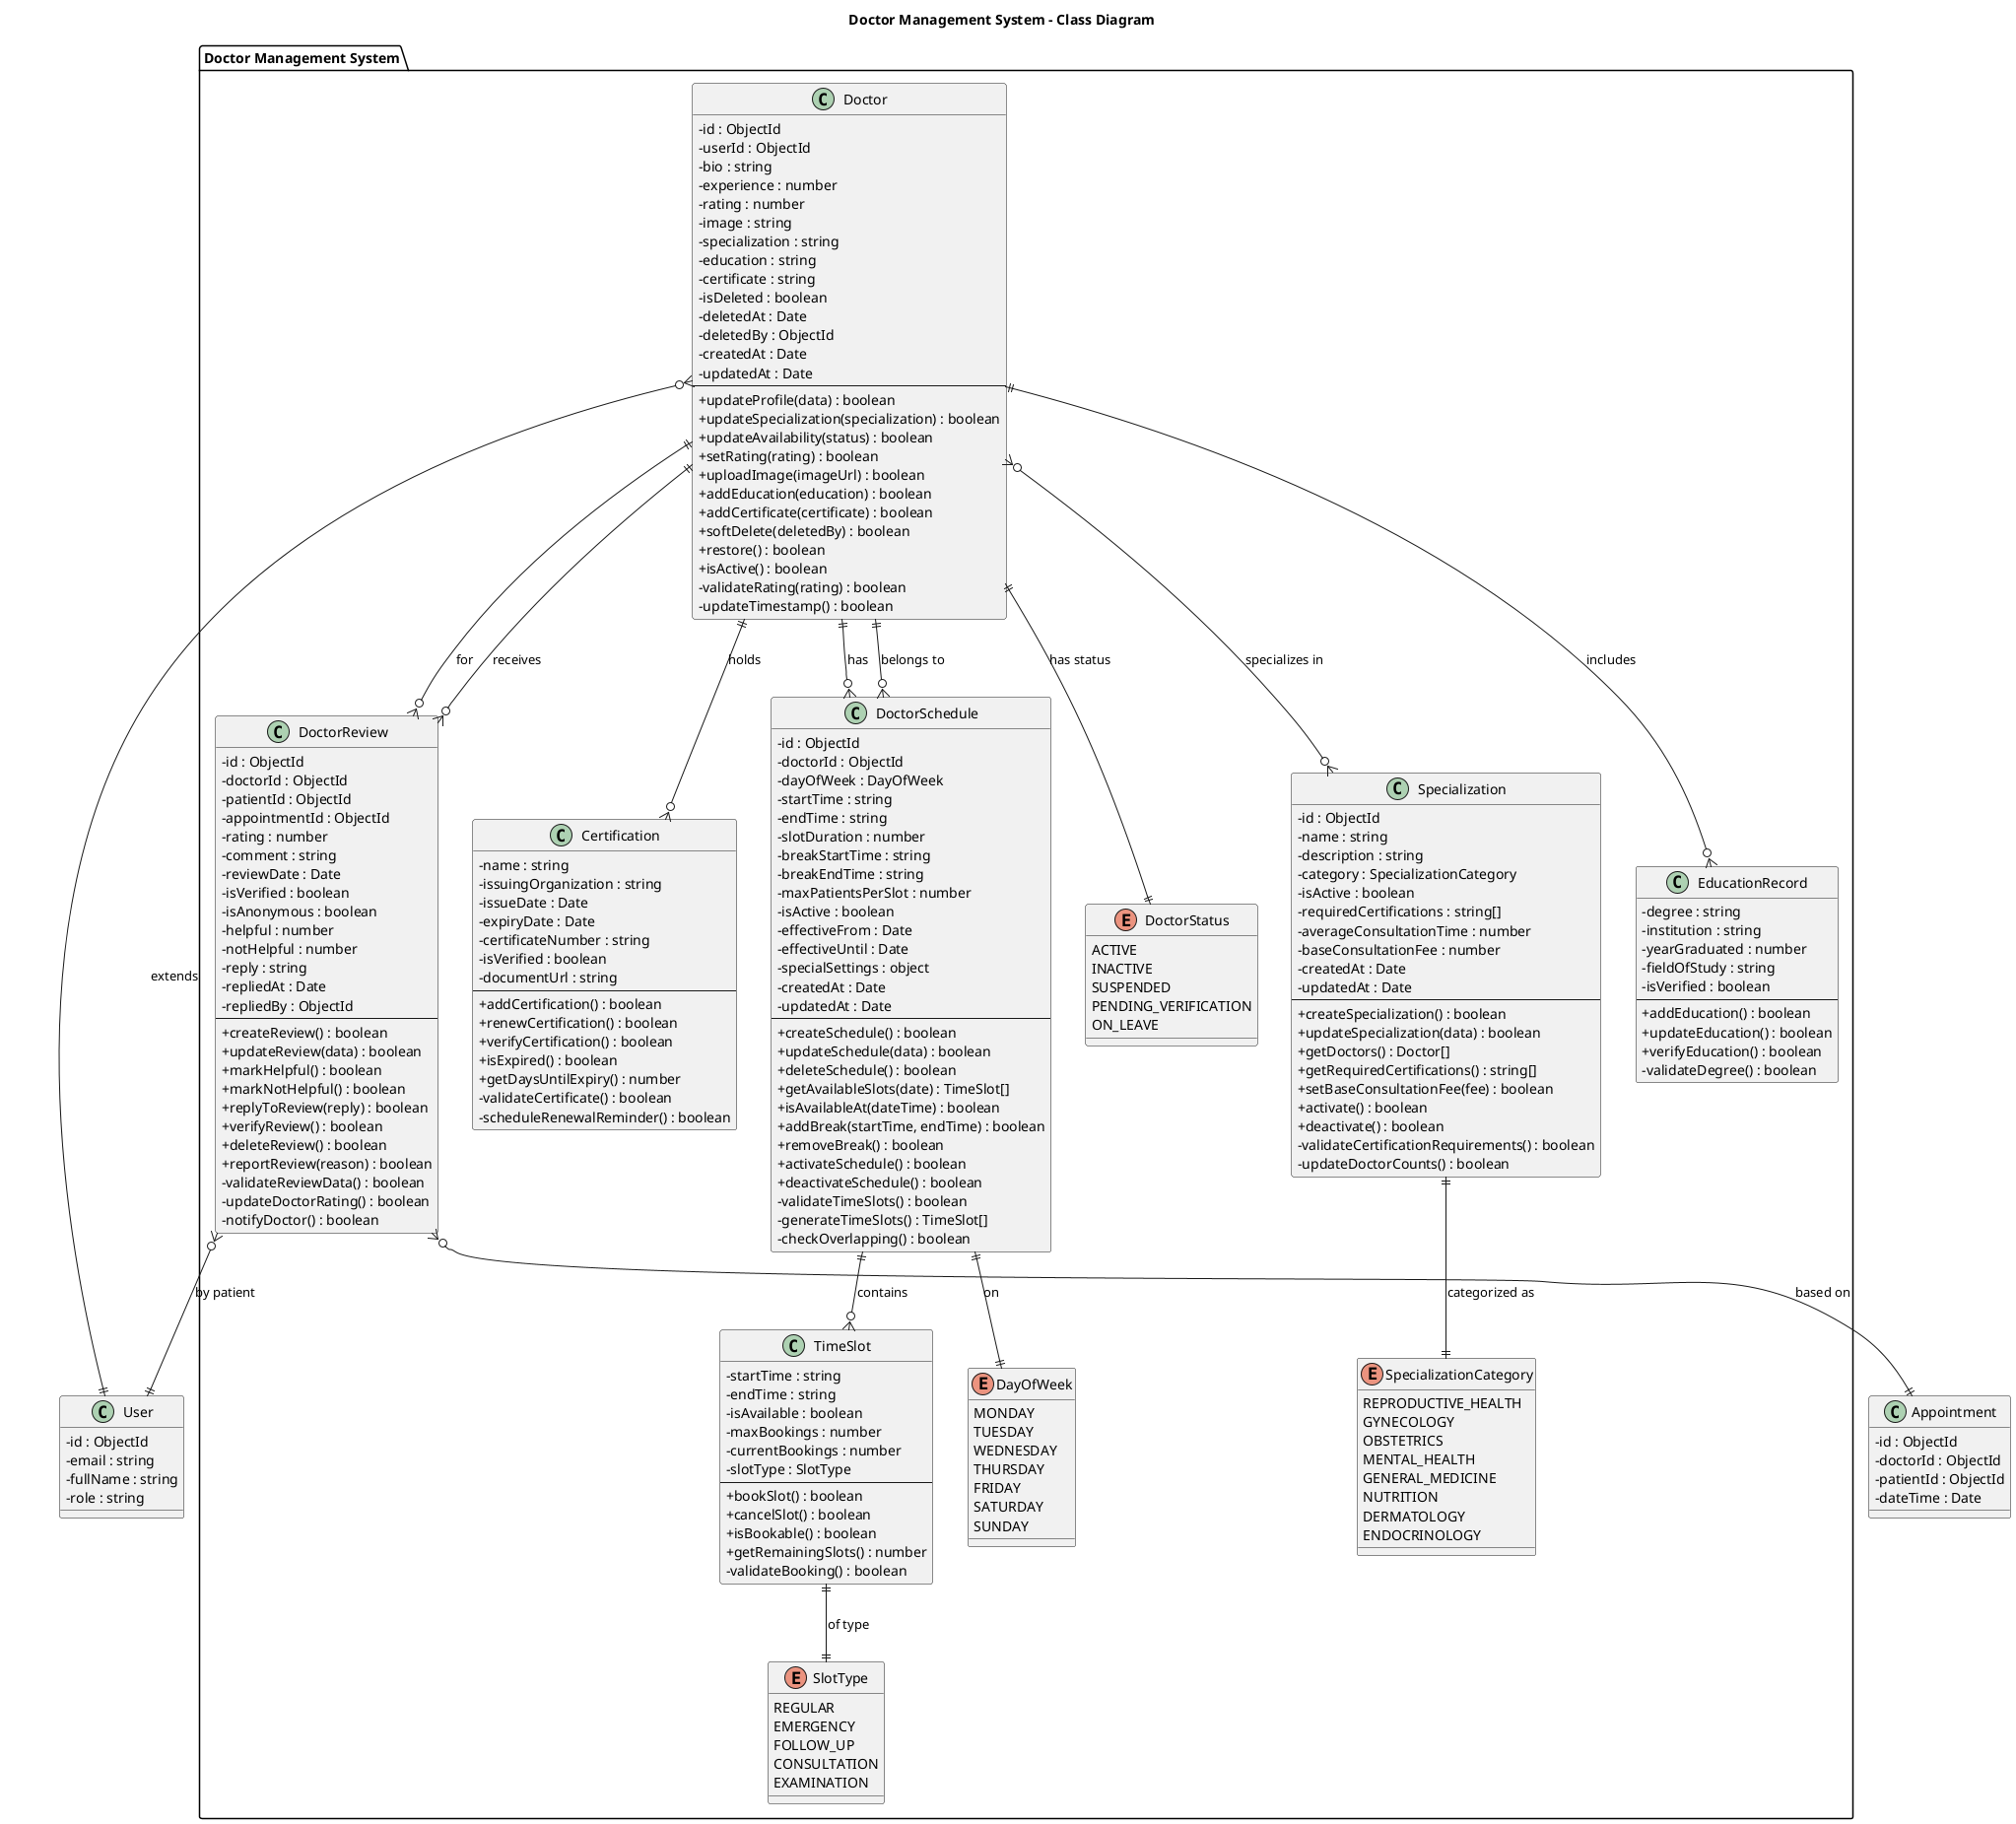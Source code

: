 @startuml 05_doctor_management

skinparam classAttributeIconSize 0
skin rose

title Doctor Management System - Class Diagram

package "Doctor Management System" {
    class Doctor {
        - id : ObjectId
        - userId : ObjectId
        - bio : string
        - experience : number
        - rating : number
        - image : string
        - specialization : string
        - education : string
        - certificate : string
        - isDeleted : boolean
        - deletedAt : Date
        - deletedBy : ObjectId
        - createdAt : Date
        - updatedAt : Date
        --
        + updateProfile(data) : boolean
        + updateSpecialization(specialization) : boolean
        + updateAvailability(status) : boolean
        + setRating(rating) : boolean
        + uploadImage(imageUrl) : boolean
        + addEducation(education) : boolean
        + addCertificate(certificate) : boolean
        + softDelete(deletedBy) : boolean
        + restore() : boolean
        + isActive() : boolean
        - validateRating(rating) : boolean
        - updateTimestamp() : boolean
    }

    class DoctorSchedule {
        - id : ObjectId
        - doctorId : ObjectId
        - dayOfWeek : DayOfWeek
        - startTime : string
        - endTime : string
        - slotDuration : number
        - breakStartTime : string
        - breakEndTime : string
        - maxPatientsPerSlot : number
        - isActive : boolean
        - effectiveFrom : Date
        - effectiveUntil : Date
        - specialSettings : object
        - createdAt : Date
        - updatedAt : Date
        --
        + createSchedule() : boolean
        + updateSchedule(data) : boolean
        + deleteSchedule() : boolean
        + getAvailableSlots(date) : TimeSlot[]
        + isAvailableAt(dateTime) : boolean
        + addBreak(startTime, endTime) : boolean
        + removeBreak() : boolean
        + activateSchedule() : boolean
        + deactivateSchedule() : boolean
        - validateTimeSlots() : boolean
        - generateTimeSlots() : TimeSlot[]
        - checkOverlapping() : boolean
    }

    class Specialization {
        - id : ObjectId
        - name : string
        - description : string
        - category : SpecializationCategory
        - isActive : boolean
        - requiredCertifications : string[]
        - averageConsultationTime : number
        - baseConsultationFee : number
        - createdAt : Date
        - updatedAt : Date
        --
        + createSpecialization() : boolean
        + updateSpecialization(data) : boolean
        + getDoctors() : Doctor[]
        + getRequiredCertifications() : string[]
        + setBaseConsultationFee(fee) : boolean
        + activate() : boolean
        + deactivate() : boolean
        - validateCertificationRequirements() : boolean
        - updateDoctorCounts() : boolean
    }

    class DoctorReview {
        - id : ObjectId
        - doctorId : ObjectId
        - patientId : ObjectId
        - appointmentId : ObjectId
        - rating : number
        - comment : string
        - reviewDate : Date
        - isVerified : boolean
        - isAnonymous : boolean
        - helpful : number
        - notHelpful : number
        - reply : string
        - repliedAt : Date
        - repliedBy : ObjectId
        --
        + createReview() : boolean
        + updateReview(data) : boolean
        + markHelpful() : boolean
        + markNotHelpful() : boolean
        + replyToReview(reply) : boolean
        + verifyReview() : boolean
        + deleteReview() : boolean
        + reportReview(reason) : boolean
        - validateReviewData() : boolean
        - updateDoctorRating() : boolean
        - notifyDoctor() : boolean
    }

    class EducationRecord {
        - degree : string
        - institution : string
        - yearGraduated : number
        - fieldOfStudy : string
        - isVerified : boolean
        --
        + addEducation() : boolean
        + updateEducation() : boolean
        + verifyEducation() : boolean
        - validateDegree() : boolean
    }

    class Certification {
        - name : string
        - issuingOrganization : string
        - issueDate : Date
        - expiryDate : Date
        - certificateNumber : string
        - isVerified : boolean
        - documentUrl : string
        --
        + addCertification() : boolean
        + renewCertification() : boolean
        + verifyCertification() : boolean
        + isExpired() : boolean
        + getDaysUntilExpiry() : number
        - validateCertificate() : boolean
        - scheduleRenewalReminder() : boolean
    }

    class TimeSlot {
        - startTime : string
        - endTime : string
        - isAvailable : boolean
        - maxBookings : number
        - currentBookings : number
        - slotType : SlotType
        --
        + bookSlot() : boolean
        + cancelSlot() : boolean
        + isBookable() : boolean
        + getRemainingSlots() : number
        - validateBooking() : boolean
    }

    enum DoctorStatus {
        ACTIVE
        INACTIVE
        SUSPENDED
        PENDING_VERIFICATION
        ON_LEAVE
    }

    enum DayOfWeek {
        MONDAY
        TUESDAY
        WEDNESDAY
        THURSDAY
        FRIDAY
        SATURDAY
        SUNDAY
    }

    enum SpecializationCategory {
        REPRODUCTIVE_HEALTH
        GYNECOLOGY
        OBSTETRICS
        MENTAL_HEALTH
        GENERAL_MEDICINE
        NUTRITION
        DERMATOLOGY
        ENDOCRINOLOGY
    }

    enum SlotType {
        REGULAR
        EMERGENCY
        FOLLOW_UP
        CONSULTATION
        EXAMINATION
    }
}

' External references
class User {
    - id : ObjectId
    - email : string
    - fullName : string
    - role : string
}

class Appointment {
    - id : ObjectId
    - doctorId : ObjectId
    - patientId : ObjectId
    - dateTime : Date
}

' Relationships
Doctor }o--|| User : "extends"
Doctor ||--|| DoctorStatus : "has status"
Doctor ||--o{ EducationRecord : "includes"
Doctor ||--o{ Certification : "holds"
Doctor }o--o{ Specialization : "specializes in"
Doctor ||--o{ DoctorSchedule : "has"
Doctor ||--o{ DoctorReview : "receives"

DoctorSchedule }o--|| Doctor : "belongs to"
DoctorSchedule ||--|| DayOfWeek : "on"
DoctorSchedule ||--o{ TimeSlot : "contains"

Specialization ||--|| SpecializationCategory : "categorized as"

DoctorReview }o--|| Doctor : "for"
DoctorReview }o--|| User : "by patient"
DoctorReview }o--|| Appointment : "based on"

TimeSlot ||--|| SlotType : "of type"

@enduml 